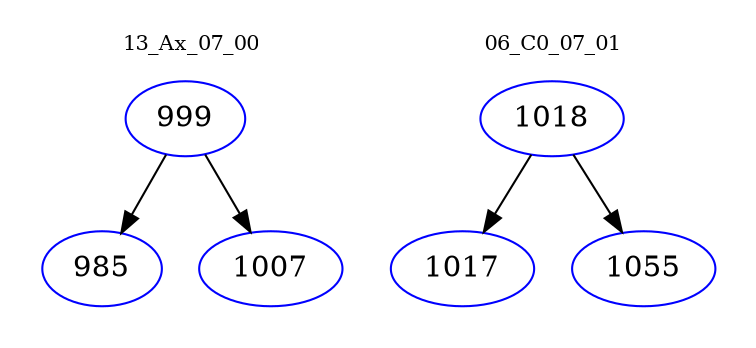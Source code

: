 digraph{
subgraph cluster_0 {
color = white
label = "13_Ax_07_00";
fontsize=10;
T0_999 [label="999", color="blue"]
T0_999 -> T0_985 [color="black"]
T0_985 [label="985", color="blue"]
T0_999 -> T0_1007 [color="black"]
T0_1007 [label="1007", color="blue"]
}
subgraph cluster_1 {
color = white
label = "06_C0_07_01";
fontsize=10;
T1_1018 [label="1018", color="blue"]
T1_1018 -> T1_1017 [color="black"]
T1_1017 [label="1017", color="blue"]
T1_1018 -> T1_1055 [color="black"]
T1_1055 [label="1055", color="blue"]
}
}
